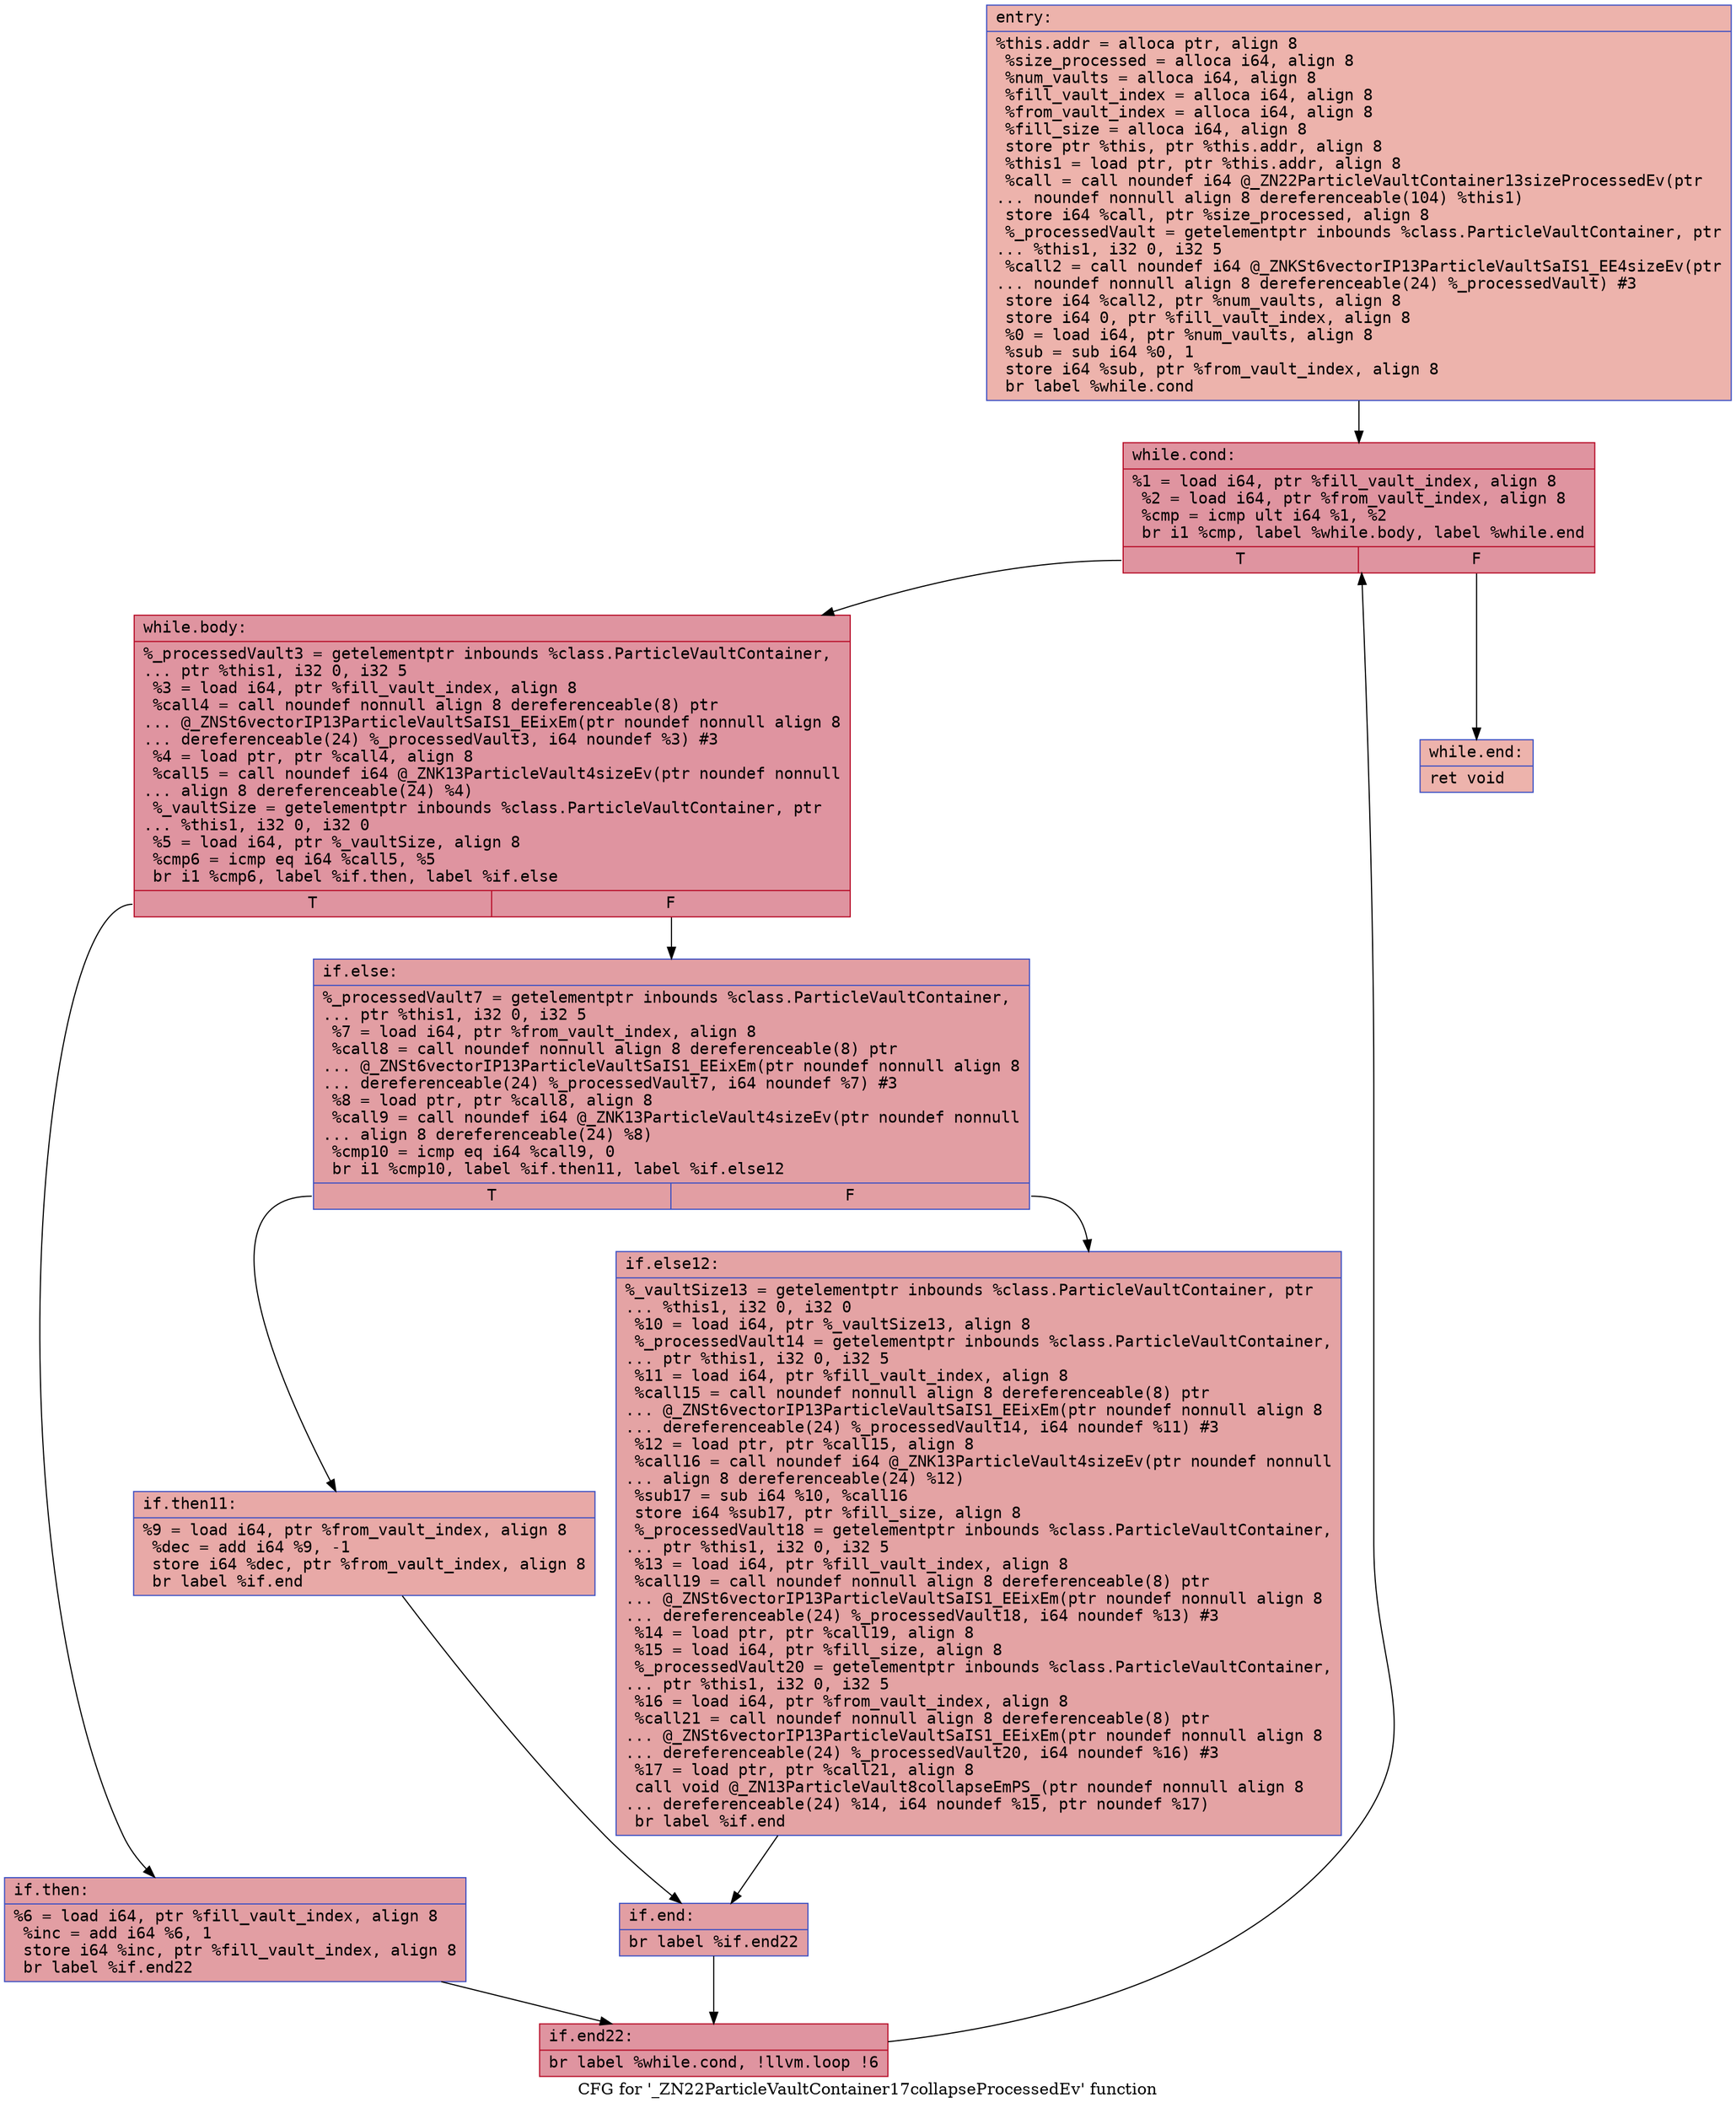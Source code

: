 digraph "CFG for '_ZN22ParticleVaultContainer17collapseProcessedEv' function" {
	label="CFG for '_ZN22ParticleVaultContainer17collapseProcessedEv' function";

	Node0x559071111510 [shape=record,color="#3d50c3ff", style=filled, fillcolor="#d6524470" fontname="Courier",label="{entry:\l|  %this.addr = alloca ptr, align 8\l  %size_processed = alloca i64, align 8\l  %num_vaults = alloca i64, align 8\l  %fill_vault_index = alloca i64, align 8\l  %from_vault_index = alloca i64, align 8\l  %fill_size = alloca i64, align 8\l  store ptr %this, ptr %this.addr, align 8\l  %this1 = load ptr, ptr %this.addr, align 8\l  %call = call noundef i64 @_ZN22ParticleVaultContainer13sizeProcessedEv(ptr\l... noundef nonnull align 8 dereferenceable(104) %this1)\l  store i64 %call, ptr %size_processed, align 8\l  %_processedVault = getelementptr inbounds %class.ParticleVaultContainer, ptr\l... %this1, i32 0, i32 5\l  %call2 = call noundef i64 @_ZNKSt6vectorIP13ParticleVaultSaIS1_EE4sizeEv(ptr\l... noundef nonnull align 8 dereferenceable(24) %_processedVault) #3\l  store i64 %call2, ptr %num_vaults, align 8\l  store i64 0, ptr %fill_vault_index, align 8\l  %0 = load i64, ptr %num_vaults, align 8\l  %sub = sub i64 %0, 1\l  store i64 %sub, ptr %from_vault_index, align 8\l  br label %while.cond\l}"];
	Node0x559071111510 -> Node0x559071112340[tooltip="entry -> while.cond\nProbability 100.00%" ];
	Node0x559071112340 [shape=record,color="#b70d28ff", style=filled, fillcolor="#b70d2870" fontname="Courier",label="{while.cond:\l|  %1 = load i64, ptr %fill_vault_index, align 8\l  %2 = load i64, ptr %from_vault_index, align 8\l  %cmp = icmp ult i64 %1, %2\l  br i1 %cmp, label %while.body, label %while.end\l|{<s0>T|<s1>F}}"];
	Node0x559071112340:s0 -> Node0x5590711125b0[tooltip="while.cond -> while.body\nProbability 96.88%" ];
	Node0x559071112340:s1 -> Node0x559071112600[tooltip="while.cond -> while.end\nProbability 3.12%" ];
	Node0x5590711125b0 [shape=record,color="#b70d28ff", style=filled, fillcolor="#b70d2870" fontname="Courier",label="{while.body:\l|  %_processedVault3 = getelementptr inbounds %class.ParticleVaultContainer,\l... ptr %this1, i32 0, i32 5\l  %3 = load i64, ptr %fill_vault_index, align 8\l  %call4 = call noundef nonnull align 8 dereferenceable(8) ptr\l... @_ZNSt6vectorIP13ParticleVaultSaIS1_EEixEm(ptr noundef nonnull align 8\l... dereferenceable(24) %_processedVault3, i64 noundef %3) #3\l  %4 = load ptr, ptr %call4, align 8\l  %call5 = call noundef i64 @_ZNK13ParticleVault4sizeEv(ptr noundef nonnull\l... align 8 dereferenceable(24) %4)\l  %_vaultSize = getelementptr inbounds %class.ParticleVaultContainer, ptr\l... %this1, i32 0, i32 0\l  %5 = load i64, ptr %_vaultSize, align 8\l  %cmp6 = icmp eq i64 %call5, %5\l  br i1 %cmp6, label %if.then, label %if.else\l|{<s0>T|<s1>F}}"];
	Node0x5590711125b0:s0 -> Node0x559071112dd0[tooltip="while.body -> if.then\nProbability 50.00%" ];
	Node0x5590711125b0:s1 -> Node0x559071112e40[tooltip="while.body -> if.else\nProbability 50.00%" ];
	Node0x559071112dd0 [shape=record,color="#3d50c3ff", style=filled, fillcolor="#be242e70" fontname="Courier",label="{if.then:\l|  %6 = load i64, ptr %fill_vault_index, align 8\l  %inc = add i64 %6, 1\l  store i64 %inc, ptr %fill_vault_index, align 8\l  br label %if.end22\l}"];
	Node0x559071112dd0 -> Node0x5590711121a0[tooltip="if.then -> if.end22\nProbability 100.00%" ];
	Node0x559071112e40 [shape=record,color="#3d50c3ff", style=filled, fillcolor="#be242e70" fontname="Courier",label="{if.else:\l|  %_processedVault7 = getelementptr inbounds %class.ParticleVaultContainer,\l... ptr %this1, i32 0, i32 5\l  %7 = load i64, ptr %from_vault_index, align 8\l  %call8 = call noundef nonnull align 8 dereferenceable(8) ptr\l... @_ZNSt6vectorIP13ParticleVaultSaIS1_EEixEm(ptr noundef nonnull align 8\l... dereferenceable(24) %_processedVault7, i64 noundef %7) #3\l  %8 = load ptr, ptr %call8, align 8\l  %call9 = call noundef i64 @_ZNK13ParticleVault4sizeEv(ptr noundef nonnull\l... align 8 dereferenceable(24) %8)\l  %cmp10 = icmp eq i64 %call9, 0\l  br i1 %cmp10, label %if.then11, label %if.else12\l|{<s0>T|<s1>F}}"];
	Node0x559071112e40:s0 -> Node0x5590711138e0[tooltip="if.else -> if.then11\nProbability 37.50%" ];
	Node0x559071112e40:s1 -> Node0x559071113930[tooltip="if.else -> if.else12\nProbability 62.50%" ];
	Node0x5590711138e0 [shape=record,color="#3d50c3ff", style=filled, fillcolor="#ca3b3770" fontname="Courier",label="{if.then11:\l|  %9 = load i64, ptr %from_vault_index, align 8\l  %dec = add i64 %9, -1\l  store i64 %dec, ptr %from_vault_index, align 8\l  br label %if.end\l}"];
	Node0x5590711138e0 -> Node0x559071113c30[tooltip="if.then11 -> if.end\nProbability 100.00%" ];
	Node0x559071113930 [shape=record,color="#3d50c3ff", style=filled, fillcolor="#c32e3170" fontname="Courier",label="{if.else12:\l|  %_vaultSize13 = getelementptr inbounds %class.ParticleVaultContainer, ptr\l... %this1, i32 0, i32 0\l  %10 = load i64, ptr %_vaultSize13, align 8\l  %_processedVault14 = getelementptr inbounds %class.ParticleVaultContainer,\l... ptr %this1, i32 0, i32 5\l  %11 = load i64, ptr %fill_vault_index, align 8\l  %call15 = call noundef nonnull align 8 dereferenceable(8) ptr\l... @_ZNSt6vectorIP13ParticleVaultSaIS1_EEixEm(ptr noundef nonnull align 8\l... dereferenceable(24) %_processedVault14, i64 noundef %11) #3\l  %12 = load ptr, ptr %call15, align 8\l  %call16 = call noundef i64 @_ZNK13ParticleVault4sizeEv(ptr noundef nonnull\l... align 8 dereferenceable(24) %12)\l  %sub17 = sub i64 %10, %call16\l  store i64 %sub17, ptr %fill_size, align 8\l  %_processedVault18 = getelementptr inbounds %class.ParticleVaultContainer,\l... ptr %this1, i32 0, i32 5\l  %13 = load i64, ptr %fill_vault_index, align 8\l  %call19 = call noundef nonnull align 8 dereferenceable(8) ptr\l... @_ZNSt6vectorIP13ParticleVaultSaIS1_EEixEm(ptr noundef nonnull align 8\l... dereferenceable(24) %_processedVault18, i64 noundef %13) #3\l  %14 = load ptr, ptr %call19, align 8\l  %15 = load i64, ptr %fill_size, align 8\l  %_processedVault20 = getelementptr inbounds %class.ParticleVaultContainer,\l... ptr %this1, i32 0, i32 5\l  %16 = load i64, ptr %from_vault_index, align 8\l  %call21 = call noundef nonnull align 8 dereferenceable(8) ptr\l... @_ZNSt6vectorIP13ParticleVaultSaIS1_EEixEm(ptr noundef nonnull align 8\l... dereferenceable(24) %_processedVault20, i64 noundef %16) #3\l  %17 = load ptr, ptr %call21, align 8\l  call void @_ZN13ParticleVault8collapseEmPS_(ptr noundef nonnull align 8\l... dereferenceable(24) %14, i64 noundef %15, ptr noundef %17)\l  br label %if.end\l}"];
	Node0x559071113930 -> Node0x559071113c30[tooltip="if.else12 -> if.end\nProbability 100.00%" ];
	Node0x559071113c30 [shape=record,color="#3d50c3ff", style=filled, fillcolor="#be242e70" fontname="Courier",label="{if.end:\l|  br label %if.end22\l}"];
	Node0x559071113c30 -> Node0x5590711121a0[tooltip="if.end -> if.end22\nProbability 100.00%" ];
	Node0x5590711121a0 [shape=record,color="#b70d28ff", style=filled, fillcolor="#b70d2870" fontname="Courier",label="{if.end22:\l|  br label %while.cond, !llvm.loop !6\l}"];
	Node0x5590711121a0 -> Node0x559071112340[tooltip="if.end22 -> while.cond\nProbability 100.00%" ];
	Node0x559071112600 [shape=record,color="#3d50c3ff", style=filled, fillcolor="#d6524470" fontname="Courier",label="{while.end:\l|  ret void\l}"];
}
